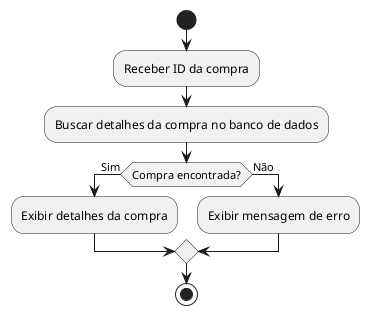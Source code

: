 @startuml
start

:Receber ID da compra;
:Buscar detalhes da compra no banco de dados;
if (Compra encontrada?) then (Sim)
  :Exibir detalhes da compra;
else (Não)
  :Exibir mensagem de erro;
endif

stop
@enduml